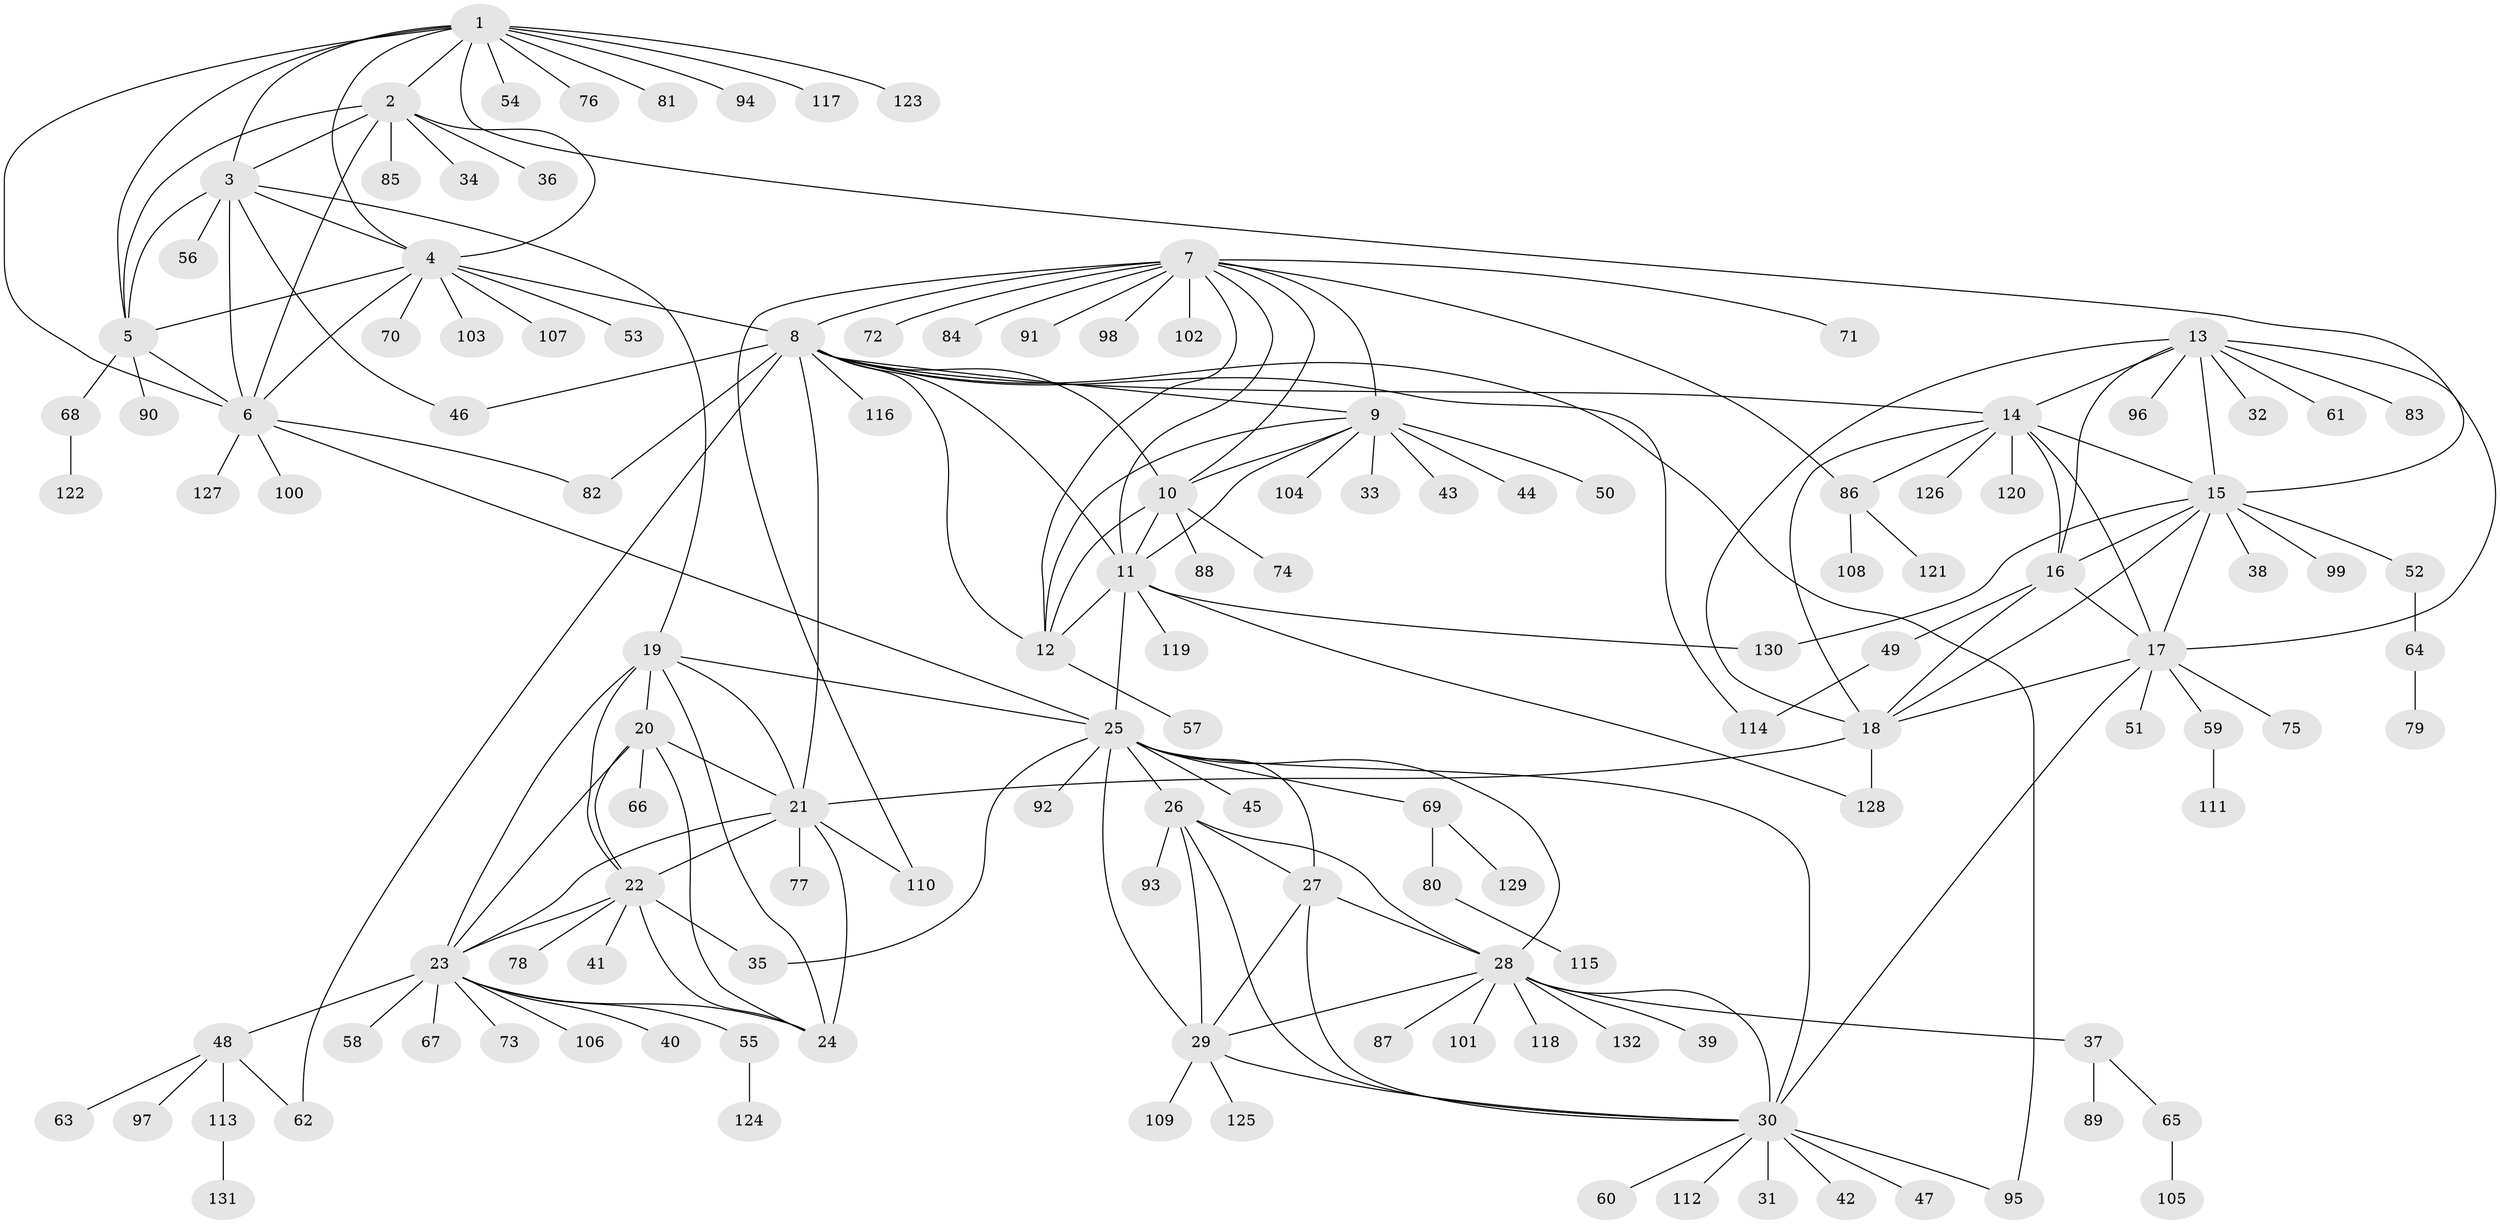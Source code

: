 // Generated by graph-tools (version 1.1) at 2025/11/02/27/25 16:11:33]
// undirected, 132 vertices, 197 edges
graph export_dot {
graph [start="1"]
  node [color=gray90,style=filled];
  1;
  2;
  3;
  4;
  5;
  6;
  7;
  8;
  9;
  10;
  11;
  12;
  13;
  14;
  15;
  16;
  17;
  18;
  19;
  20;
  21;
  22;
  23;
  24;
  25;
  26;
  27;
  28;
  29;
  30;
  31;
  32;
  33;
  34;
  35;
  36;
  37;
  38;
  39;
  40;
  41;
  42;
  43;
  44;
  45;
  46;
  47;
  48;
  49;
  50;
  51;
  52;
  53;
  54;
  55;
  56;
  57;
  58;
  59;
  60;
  61;
  62;
  63;
  64;
  65;
  66;
  67;
  68;
  69;
  70;
  71;
  72;
  73;
  74;
  75;
  76;
  77;
  78;
  79;
  80;
  81;
  82;
  83;
  84;
  85;
  86;
  87;
  88;
  89;
  90;
  91;
  92;
  93;
  94;
  95;
  96;
  97;
  98;
  99;
  100;
  101;
  102;
  103;
  104;
  105;
  106;
  107;
  108;
  109;
  110;
  111;
  112;
  113;
  114;
  115;
  116;
  117;
  118;
  119;
  120;
  121;
  122;
  123;
  124;
  125;
  126;
  127;
  128;
  129;
  130;
  131;
  132;
  1 -- 2;
  1 -- 3;
  1 -- 4;
  1 -- 5;
  1 -- 6;
  1 -- 15;
  1 -- 54;
  1 -- 76;
  1 -- 81;
  1 -- 94;
  1 -- 117;
  1 -- 123;
  2 -- 3;
  2 -- 4;
  2 -- 5;
  2 -- 6;
  2 -- 34;
  2 -- 36;
  2 -- 85;
  3 -- 4;
  3 -- 5;
  3 -- 6;
  3 -- 19;
  3 -- 46;
  3 -- 56;
  4 -- 5;
  4 -- 6;
  4 -- 8;
  4 -- 53;
  4 -- 70;
  4 -- 103;
  4 -- 107;
  5 -- 6;
  5 -- 68;
  5 -- 90;
  6 -- 25;
  6 -- 82;
  6 -- 100;
  6 -- 127;
  7 -- 8;
  7 -- 9;
  7 -- 10;
  7 -- 11;
  7 -- 12;
  7 -- 71;
  7 -- 72;
  7 -- 84;
  7 -- 86;
  7 -- 91;
  7 -- 98;
  7 -- 102;
  7 -- 110;
  8 -- 9;
  8 -- 10;
  8 -- 11;
  8 -- 12;
  8 -- 14;
  8 -- 21;
  8 -- 46;
  8 -- 62;
  8 -- 82;
  8 -- 95;
  8 -- 114;
  8 -- 116;
  9 -- 10;
  9 -- 11;
  9 -- 12;
  9 -- 33;
  9 -- 43;
  9 -- 44;
  9 -- 50;
  9 -- 104;
  10 -- 11;
  10 -- 12;
  10 -- 74;
  10 -- 88;
  11 -- 12;
  11 -- 25;
  11 -- 119;
  11 -- 128;
  11 -- 130;
  12 -- 57;
  13 -- 14;
  13 -- 15;
  13 -- 16;
  13 -- 17;
  13 -- 18;
  13 -- 32;
  13 -- 61;
  13 -- 83;
  13 -- 96;
  14 -- 15;
  14 -- 16;
  14 -- 17;
  14 -- 18;
  14 -- 86;
  14 -- 120;
  14 -- 126;
  15 -- 16;
  15 -- 17;
  15 -- 18;
  15 -- 38;
  15 -- 52;
  15 -- 99;
  15 -- 130;
  16 -- 17;
  16 -- 18;
  16 -- 49;
  17 -- 18;
  17 -- 30;
  17 -- 51;
  17 -- 59;
  17 -- 75;
  18 -- 21;
  18 -- 128;
  19 -- 20;
  19 -- 21;
  19 -- 22;
  19 -- 23;
  19 -- 24;
  19 -- 25;
  20 -- 21;
  20 -- 22;
  20 -- 23;
  20 -- 24;
  20 -- 66;
  21 -- 22;
  21 -- 23;
  21 -- 24;
  21 -- 77;
  21 -- 110;
  22 -- 23;
  22 -- 24;
  22 -- 35;
  22 -- 41;
  22 -- 78;
  23 -- 24;
  23 -- 40;
  23 -- 48;
  23 -- 55;
  23 -- 58;
  23 -- 67;
  23 -- 73;
  23 -- 106;
  25 -- 26;
  25 -- 27;
  25 -- 28;
  25 -- 29;
  25 -- 30;
  25 -- 35;
  25 -- 45;
  25 -- 69;
  25 -- 92;
  26 -- 27;
  26 -- 28;
  26 -- 29;
  26 -- 30;
  26 -- 93;
  27 -- 28;
  27 -- 29;
  27 -- 30;
  28 -- 29;
  28 -- 30;
  28 -- 37;
  28 -- 39;
  28 -- 87;
  28 -- 101;
  28 -- 118;
  28 -- 132;
  29 -- 30;
  29 -- 109;
  29 -- 125;
  30 -- 31;
  30 -- 42;
  30 -- 47;
  30 -- 60;
  30 -- 95;
  30 -- 112;
  37 -- 65;
  37 -- 89;
  48 -- 62;
  48 -- 63;
  48 -- 97;
  48 -- 113;
  49 -- 114;
  52 -- 64;
  55 -- 124;
  59 -- 111;
  64 -- 79;
  65 -- 105;
  68 -- 122;
  69 -- 80;
  69 -- 129;
  80 -- 115;
  86 -- 108;
  86 -- 121;
  113 -- 131;
}
